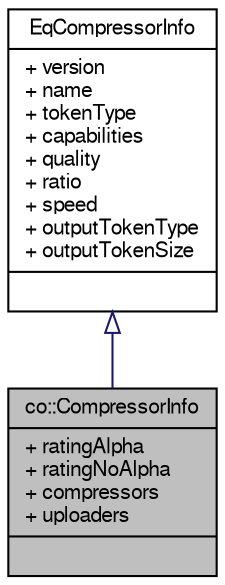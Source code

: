 digraph G
{
  edge [fontname="FreeSans",fontsize="10",labelfontname="FreeSans",labelfontsize="10"];
  node [fontname="FreeSans",fontsize="10",shape=record];
  Node1 [label="{co::CompressorInfo\n|+ ratingAlpha\l+ ratingNoAlpha\l+ compressors\l+ uploaders\l|}",height=0.2,width=0.4,color="black", fillcolor="grey75", style="filled" fontcolor="black"];
  Node2 -> Node1 [dir="back",color="midnightblue",fontsize="10",style="solid",arrowtail="onormal",fontname="FreeSans"];
  Node2 [label="{EqCompressorInfo\n|+ version\l+ name\l+ tokenType\l+ capabilities\l+ quality\l+ ratio\l+ speed\l+ outputTokenType\l+ outputTokenSize\l|}",height=0.2,width=0.4,color="black", fillcolor="white", style="filled",URL="$structEqCompressorInfo.html",tooltip="Information about one compressor."];
}
